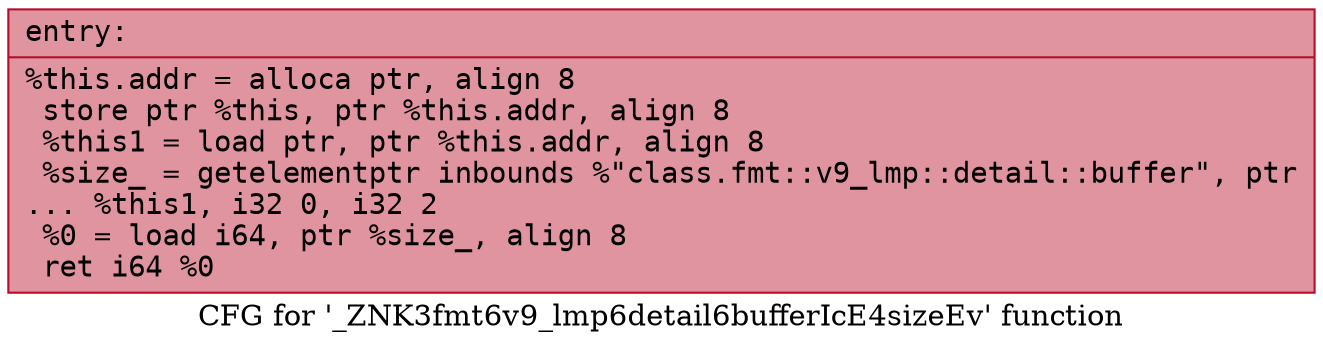 digraph "CFG for '_ZNK3fmt6v9_lmp6detail6bufferIcE4sizeEv' function" {
	label="CFG for '_ZNK3fmt6v9_lmp6detail6bufferIcE4sizeEv' function";

	Node0x556bfeb6d500 [shape=record,color="#b70d28ff", style=filled, fillcolor="#b70d2870" fontname="Courier",label="{entry:\l|  %this.addr = alloca ptr, align 8\l  store ptr %this, ptr %this.addr, align 8\l  %this1 = load ptr, ptr %this.addr, align 8\l  %size_ = getelementptr inbounds %\"class.fmt::v9_lmp::detail::buffer\", ptr\l... %this1, i32 0, i32 2\l  %0 = load i64, ptr %size_, align 8\l  ret i64 %0\l}"];
}
